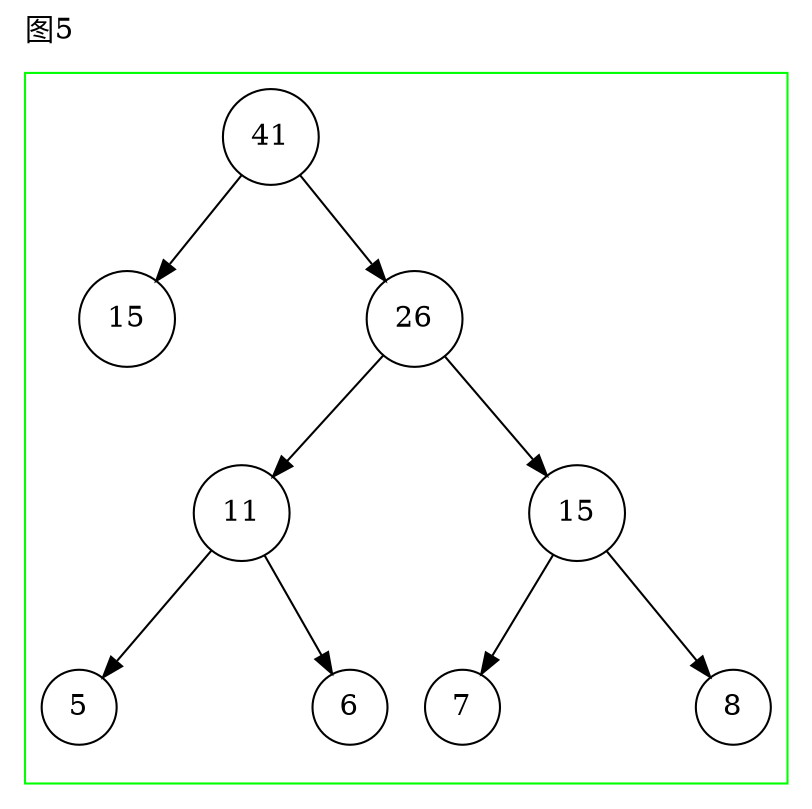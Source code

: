 digraph g{
node[shape=circle];
label="图5";
labeljust=l;
labelloc=t;
subgraph cluster_0 {
pencolor=green;label="";
n32[label=41];
n33[label=15];
n32->n33;
n34[style=invis];
n32->n34[style=invis];
n35[label=26];
n32->n35;
n36[label=11];
n35->n36;
n37[label=5];
n36->n37;
n38[style=invis];
n36->n38[style=invis];
n39[label=6];
n36->n39;
n40[style=invis];
n35->n40[style=invis];
n41[label=15];
n35->n41;
n42[label=7];
n41->n42;
n43[style=invis];
n41->n43[style=invis];
n44[label=8];
n41->n44;
}
}
